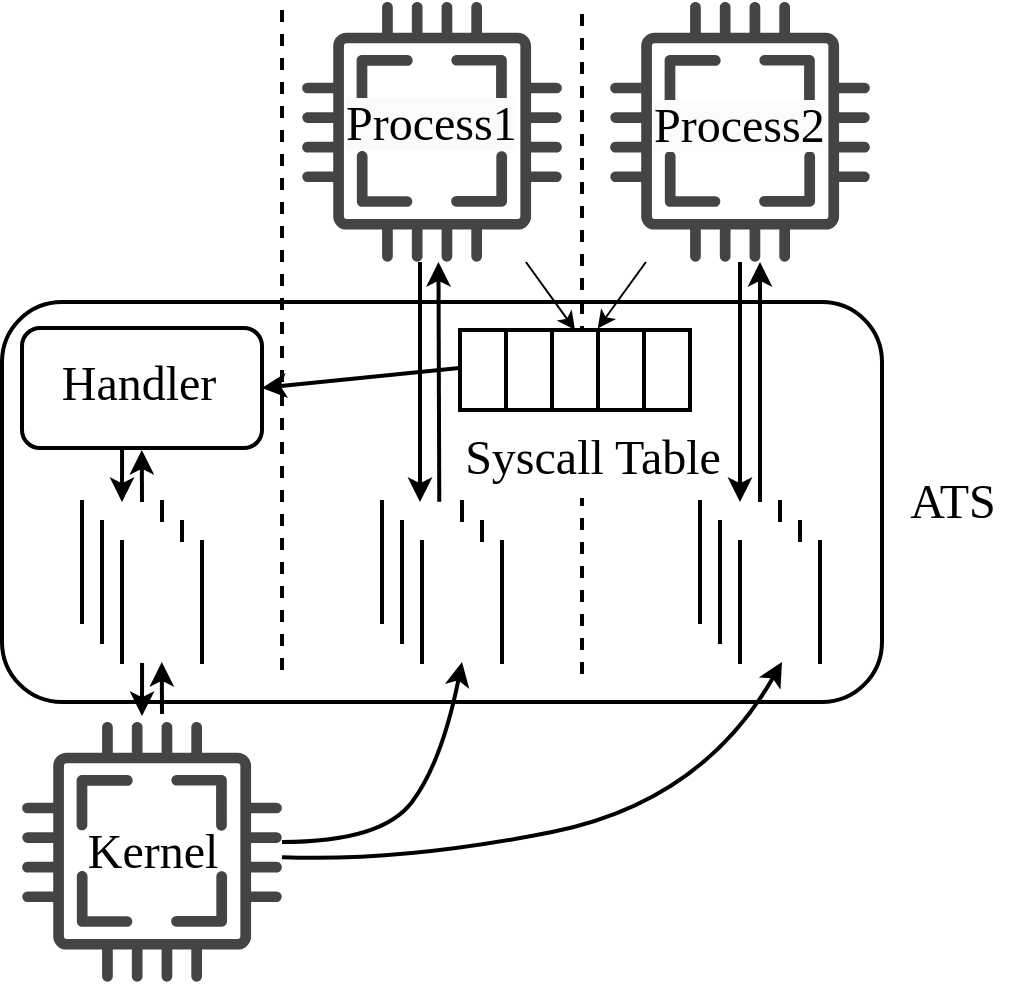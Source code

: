 <mxfile>
    <diagram id="-GO-oGS-a2X57LUgcvKu" name="第 1 页">
        <mxGraphModel dx="787" dy="497" grid="1" gridSize="10" guides="1" tooltips="1" connect="1" arrows="1" fold="1" page="1" pageScale="1" pageWidth="827" pageHeight="1169" math="0" shadow="0">
            <root>
                <mxCell id="0"/>
                <mxCell id="1" parent="0"/>
                <mxCell id="2" value="" style="rounded=1;whiteSpace=wrap;html=1;strokeWidth=2;" vertex="1" parent="1">
                    <mxGeometry x="110" y="300" width="440" height="200" as="geometry"/>
                </mxCell>
                <mxCell id="3" value="" style="endArrow=none;dashed=1;html=1;strokeWidth=2;rounded=1;" edge="1" parent="1">
                    <mxGeometry width="50" height="50" relative="1" as="geometry">
                        <mxPoint x="250" y="484" as="sourcePoint"/>
                        <mxPoint x="250" y="150" as="targetPoint"/>
                    </mxGeometry>
                </mxCell>
                <mxCell id="4" value="" style="endArrow=none;dashed=1;html=1;strokeWidth=2;rounded=1;" edge="1" parent="1">
                    <mxGeometry width="50" height="50" relative="1" as="geometry">
                        <mxPoint x="400" y="486" as="sourcePoint"/>
                        <mxPoint x="400" y="150" as="targetPoint"/>
                    </mxGeometry>
                </mxCell>
                <mxCell id="15" value="" style="shape=table;html=1;whiteSpace=wrap;startSize=0;container=1;collapsible=0;childLayout=tableLayout;fontFamily=Times New Roman;fontSize=48;strokeWidth=2;fillColor=#FFFFFF;" vertex="1" parent="1">
                    <mxGeometry x="339" y="314" width="115" height="40" as="geometry"/>
                </mxCell>
                <mxCell id="16" value="" style="shape=tableRow;horizontal=0;startSize=0;swimlaneHead=0;swimlaneBody=0;top=0;left=0;bottom=0;right=0;collapsible=0;dropTarget=0;fillColor=none;points=[[0,0.5],[1,0.5]];portConstraint=eastwest;fontFamily=Times New Roman;fontSize=48;" vertex="1" parent="15">
                    <mxGeometry width="115" height="40" as="geometry"/>
                </mxCell>
                <mxCell id="17" value="" style="shape=partialRectangle;html=1;whiteSpace=wrap;connectable=0;fillColor=none;top=0;left=0;bottom=0;right=0;overflow=hidden;fontFamily=Times New Roman;fontSize=48;" vertex="1" parent="16">
                    <mxGeometry width="23" height="40" as="geometry">
                        <mxRectangle width="23" height="40" as="alternateBounds"/>
                    </mxGeometry>
                </mxCell>
                <mxCell id="18" style="shape=partialRectangle;html=1;whiteSpace=wrap;connectable=0;fillColor=none;top=0;left=0;bottom=0;right=0;overflow=hidden;fontFamily=Times New Roman;fontSize=48;" vertex="1" parent="16">
                    <mxGeometry x="23" width="23" height="40" as="geometry">
                        <mxRectangle width="23" height="40" as="alternateBounds"/>
                    </mxGeometry>
                </mxCell>
                <mxCell id="19" style="shape=partialRectangle;html=1;whiteSpace=wrap;connectable=0;fillColor=none;top=0;left=0;bottom=0;right=0;overflow=hidden;fontFamily=Times New Roman;fontSize=48;" vertex="1" parent="16">
                    <mxGeometry x="46" width="23" height="40" as="geometry">
                        <mxRectangle width="23" height="40" as="alternateBounds"/>
                    </mxGeometry>
                </mxCell>
                <mxCell id="20" style="shape=partialRectangle;html=1;whiteSpace=wrap;connectable=0;fillColor=none;top=0;left=0;bottom=0;right=0;overflow=hidden;fontFamily=Times New Roman;fontSize=48;" vertex="1" parent="16">
                    <mxGeometry x="69" width="23" height="40" as="geometry">
                        <mxRectangle width="23" height="40" as="alternateBounds"/>
                    </mxGeometry>
                </mxCell>
                <mxCell id="21" style="shape=partialRectangle;html=1;whiteSpace=wrap;connectable=0;fillColor=none;top=0;left=0;bottom=0;right=0;overflow=hidden;fontFamily=Times New Roman;fontSize=48;" vertex="1" parent="16">
                    <mxGeometry x="92" width="23" height="40" as="geometry">
                        <mxRectangle width="23" height="40" as="alternateBounds"/>
                    </mxGeometry>
                </mxCell>
                <mxCell id="33" value="" style="group" vertex="1" connectable="0" parent="1">
                    <mxGeometry x="150" y="400" width="60" height="80" as="geometry"/>
                </mxCell>
                <mxCell id="34" value="" style="shape=partialRectangle;whiteSpace=wrap;html=1;bottom=0;top=0;fillColor=default;strokeWidth=2;" vertex="1" parent="33">
                    <mxGeometry width="40" height="60" as="geometry"/>
                </mxCell>
                <mxCell id="35" value="" style="shape=partialRectangle;whiteSpace=wrap;html=1;bottom=0;top=0;fillColor=default;strokeWidth=2;" vertex="1" parent="33">
                    <mxGeometry x="10" y="10" width="40" height="60" as="geometry"/>
                </mxCell>
                <mxCell id="36" value="" style="shape=partialRectangle;whiteSpace=wrap;html=1;bottom=0;top=0;fillColor=default;strokeWidth=2;" vertex="1" parent="33">
                    <mxGeometry x="20" y="20" width="40" height="60" as="geometry"/>
                </mxCell>
                <mxCell id="45" value="" style="endArrow=classic;html=1;strokeWidth=2;entryX=0.499;entryY=1.017;entryDx=0;entryDy=0;entryPerimeter=0;" edge="1" parent="33" target="49">
                    <mxGeometry width="50" height="50" relative="1" as="geometry">
                        <mxPoint x="30" as="sourcePoint"/>
                        <mxPoint x="29.989" y="-29.326" as="targetPoint"/>
                    </mxGeometry>
                </mxCell>
                <mxCell id="46" value="" style="endArrow=classic;html=1;strokeWidth=2;exitX=0.417;exitY=1.008;exitDx=0;exitDy=0;exitPerimeter=0;" edge="1" parent="33" source="49">
                    <mxGeometry width="50" height="50" relative="1" as="geometry">
                        <mxPoint x="19.999" y="-29.429" as="sourcePoint"/>
                        <mxPoint x="20" as="targetPoint"/>
                    </mxGeometry>
                </mxCell>
                <mxCell id="55" value="" style="endArrow=classic;html=1;strokeColor=#000000;entryX=0.599;entryY=-0.018;entryDx=0;entryDy=0;entryPerimeter=0;" edge="1" parent="1" target="15" source="66">
                    <mxGeometry width="50" height="50" relative="1" as="geometry">
                        <mxPoint x="420.151" y="286.992" as="sourcePoint"/>
                        <mxPoint x="420.004" y="433.01" as="targetPoint"/>
                    </mxGeometry>
                </mxCell>
                <mxCell id="57" value="" style="endArrow=classic;html=1;strokeWidth=2;entryX=1;entryY=0.5;entryDx=0;entryDy=0;exitX=-0.003;exitY=0.476;exitDx=0;exitDy=0;exitPerimeter=0;" edge="1" parent="1" source="16" target="49">
                    <mxGeometry width="50" height="50" relative="1" as="geometry">
                        <mxPoint x="260" y="471" as="sourcePoint"/>
                        <mxPoint x="250.5" y="441" as="targetPoint"/>
                    </mxGeometry>
                </mxCell>
                <mxCell id="58" value="&lt;font face=&quot;Times New Roman&quot; style=&quot;font-size: 24px;&quot;&gt;ATS&lt;/font&gt;" style="text;html=1;align=center;verticalAlign=middle;resizable=0;points=[];autosize=1;strokeColor=none;fillColor=none;" vertex="1" parent="1">
                    <mxGeometry x="550" y="380" width="70" height="40" as="geometry"/>
                </mxCell>
                <mxCell id="59" value="" style="group" vertex="1" connectable="0" parent="1">
                    <mxGeometry x="120" y="510" width="130" height="130" as="geometry"/>
                </mxCell>
                <mxCell id="60" value="" style="sketch=0;pointerEvents=1;shadow=0;dashed=0;html=1;strokeColor=none;fillColor=#434445;aspect=fixed;labelPosition=center;verticalLabelPosition=bottom;verticalAlign=top;align=center;outlineConnect=0;shape=mxgraph.vvd.cpu;" vertex="1" parent="59">
                    <mxGeometry width="130" height="130" as="geometry"/>
                </mxCell>
                <mxCell id="61" value="&lt;font face=&quot;Times New Roman&quot; style=&quot;font-size: 24px;&quot;&gt;Kernel&lt;/font&gt;" style="text;html=1;align=center;verticalAlign=middle;resizable=0;points=[];autosize=1;strokeColor=none;fillColor=none;" vertex="1" parent="59">
                    <mxGeometry x="20" y="45" width="90" height="40" as="geometry"/>
                </mxCell>
                <mxCell id="62" value="" style="group" vertex="1" connectable="0" parent="1">
                    <mxGeometry x="260" y="150" width="130" height="130" as="geometry"/>
                </mxCell>
                <mxCell id="63" value="" style="sketch=0;pointerEvents=1;shadow=0;dashed=0;html=1;strokeColor=none;fillColor=#434445;aspect=fixed;labelPosition=center;verticalLabelPosition=bottom;verticalAlign=top;align=center;outlineConnect=0;shape=mxgraph.vvd.cpu;" vertex="1" parent="62">
                    <mxGeometry width="130" height="130" as="geometry"/>
                </mxCell>
                <mxCell id="96" value="&lt;span style=&quot;color: rgb(0, 0, 0); font-family: &amp;quot;Times New Roman&amp;quot;; font-size: 24px; font-style: normal; font-variant-ligatures: normal; font-variant-caps: normal; font-weight: 400; letter-spacing: normal; orphans: 2; text-align: center; text-indent: 0px; text-transform: none; widows: 2; word-spacing: 0px; -webkit-text-stroke-width: 0px; background-color: rgb(251, 251, 251); text-decoration-thickness: initial; text-decoration-style: initial; text-decoration-color: initial; float: none; display: inline !important;&quot;&gt;Process1&lt;/span&gt;" style="text;whiteSpace=wrap;html=1;" vertex="1" parent="62">
                    <mxGeometry x="20" y="40" width="90" height="50" as="geometry"/>
                </mxCell>
                <mxCell id="65" value="" style="group" vertex="1" connectable="0" parent="1">
                    <mxGeometry x="414" y="150" width="130" height="130" as="geometry"/>
                </mxCell>
                <mxCell id="66" value="" style="sketch=0;pointerEvents=1;shadow=0;dashed=0;html=1;strokeColor=none;fillColor=#434445;aspect=fixed;labelPosition=center;verticalLabelPosition=bottom;verticalAlign=top;align=center;outlineConnect=0;shape=mxgraph.vvd.cpu;" vertex="1" parent="65">
                    <mxGeometry width="130" height="130" as="geometry"/>
                </mxCell>
                <mxCell id="97" value="&lt;span style=&quot;color: rgb(0, 0, 0); font-family: &amp;quot;Times New Roman&amp;quot;; font-size: 24px; font-style: normal; font-variant-ligatures: normal; font-variant-caps: normal; font-weight: 400; letter-spacing: normal; orphans: 2; text-align: center; text-indent: 0px; text-transform: none; widows: 2; word-spacing: 0px; -webkit-text-stroke-width: 0px; background-color: rgb(251, 251, 251); text-decoration-thickness: initial; text-decoration-style: initial; text-decoration-color: initial; float: none; display: inline !important;&quot;&gt;Process2&lt;/span&gt;" style="text;whiteSpace=wrap;html=1;" vertex="1" parent="65">
                    <mxGeometry x="20" y="41" width="90" height="50" as="geometry"/>
                </mxCell>
                <mxCell id="77" value="" style="endArrow=classic;html=1;strokeColor=#000000;entryX=0.5;entryY=0;entryDx=0;entryDy=0;" edge="1" parent="1" source="63" target="15">
                    <mxGeometry width="50" height="50" relative="1" as="geometry">
                        <mxPoint x="444.477" y="290.0" as="sourcePoint"/>
                        <mxPoint x="390" y="320" as="targetPoint"/>
                    </mxGeometry>
                </mxCell>
                <mxCell id="54" value="&lt;font face=&quot;Times New Roman&quot; style=&quot;font-size: 24px;&quot;&gt;Syscall Table&lt;/font&gt;" style="text;html=1;align=center;verticalAlign=middle;resizable=0;points=[];autosize=1;strokeColor=none;fillColor=default;" vertex="1" parent="1">
                    <mxGeometry x="330" y="358" width="150" height="40" as="geometry"/>
                </mxCell>
                <mxCell id="79" value="" style="group" vertex="1" connectable="0" parent="1">
                    <mxGeometry x="120" y="313" width="120" height="60" as="geometry"/>
                </mxCell>
                <mxCell id="49" value="" style="rounded=1;whiteSpace=wrap;html=1;strokeWidth=2;fillColor=default;" vertex="1" parent="79">
                    <mxGeometry width="120" height="60" as="geometry"/>
                </mxCell>
                <mxCell id="50" value="&lt;font face=&quot;Times New Roman&quot; style=&quot;font-size: 24px;&quot;&gt;Handler&lt;br&gt;&lt;/font&gt;" style="text;html=1;align=center;verticalAlign=middle;resizable=0;points=[];autosize=1;strokeColor=none;fillColor=none;" vertex="1" parent="79">
                    <mxGeometry x="8" y="8" width="100" height="40" as="geometry"/>
                </mxCell>
                <mxCell id="80" value="" style="group" vertex="1" connectable="0" parent="1">
                    <mxGeometry x="300" y="400" width="60" height="80" as="geometry"/>
                </mxCell>
                <mxCell id="81" value="" style="shape=partialRectangle;whiteSpace=wrap;html=1;bottom=0;top=0;fillColor=default;strokeWidth=2;" vertex="1" parent="80">
                    <mxGeometry width="40" height="60" as="geometry"/>
                </mxCell>
                <mxCell id="82" value="" style="shape=partialRectangle;whiteSpace=wrap;html=1;bottom=0;top=0;fillColor=default;strokeWidth=2;" vertex="1" parent="80">
                    <mxGeometry x="10" y="10" width="40" height="60" as="geometry"/>
                </mxCell>
                <mxCell id="83" value="" style="shape=partialRectangle;whiteSpace=wrap;html=1;bottom=0;top=0;fillColor=default;strokeWidth=2;" vertex="1" parent="80">
                    <mxGeometry x="20" y="20" width="40" height="60" as="geometry"/>
                </mxCell>
                <mxCell id="85" value="" style="endArrow=classic;html=1;strokeWidth=2;" edge="1" parent="80">
                    <mxGeometry width="50" height="50" relative="1" as="geometry">
                        <mxPoint x="19" y="-120" as="sourcePoint"/>
                        <mxPoint x="19" as="targetPoint"/>
                    </mxGeometry>
                </mxCell>
                <mxCell id="86" value="" style="group" vertex="1" connectable="0" parent="1">
                    <mxGeometry x="459" y="400" width="60" height="80" as="geometry"/>
                </mxCell>
                <mxCell id="87" value="" style="shape=partialRectangle;whiteSpace=wrap;html=1;bottom=0;top=0;fillColor=default;strokeWidth=2;" vertex="1" parent="86">
                    <mxGeometry width="40" height="60" as="geometry"/>
                </mxCell>
                <mxCell id="88" value="" style="shape=partialRectangle;whiteSpace=wrap;html=1;bottom=0;top=0;fillColor=default;strokeWidth=2;" vertex="1" parent="86">
                    <mxGeometry x="10" y="10" width="40" height="60" as="geometry"/>
                </mxCell>
                <mxCell id="89" value="" style="shape=partialRectangle;whiteSpace=wrap;html=1;bottom=0;top=0;fillColor=default;strokeWidth=2;" vertex="1" parent="86">
                    <mxGeometry x="20" y="20" width="40" height="60" as="geometry"/>
                </mxCell>
                <mxCell id="90" value="" style="endArrow=classic;html=1;strokeWidth=2;" edge="1" parent="86">
                    <mxGeometry width="50" height="50" relative="1" as="geometry">
                        <mxPoint x="30" as="sourcePoint"/>
                        <mxPoint x="30" y="-120" as="targetPoint"/>
                    </mxGeometry>
                </mxCell>
                <mxCell id="91" value="" style="endArrow=classic;html=1;strokeWidth=2;" edge="1" parent="86" source="66">
                    <mxGeometry width="50" height="50" relative="1" as="geometry">
                        <mxPoint x="19.999" y="-29.429" as="sourcePoint"/>
                        <mxPoint x="20" as="targetPoint"/>
                    </mxGeometry>
                </mxCell>
                <mxCell id="84" value="" style="endArrow=classic;html=1;strokeWidth=2;exitX=0.641;exitY=-0.002;exitDx=0;exitDy=0;exitPerimeter=0;" edge="1" parent="1">
                    <mxGeometry width="50" height="50" relative="1" as="geometry">
                        <mxPoint x="328.64" y="399.88" as="sourcePoint"/>
                        <mxPoint x="328.225" y="280" as="targetPoint"/>
                    </mxGeometry>
                </mxCell>
                <mxCell id="92" value="" style="curved=1;endArrow=classic;html=1;strokeWidth=2;" edge="1" parent="1">
                    <mxGeometry width="50" height="50" relative="1" as="geometry">
                        <mxPoint x="250" y="570" as="sourcePoint"/>
                        <mxPoint x="340" y="480" as="targetPoint"/>
                        <Array as="points">
                            <mxPoint x="300" y="570"/>
                            <mxPoint x="330" y="530"/>
                        </Array>
                    </mxGeometry>
                </mxCell>
                <mxCell id="93" value="" style="curved=1;endArrow=classic;html=1;strokeWidth=2;" edge="1" parent="1" source="60">
                    <mxGeometry width="50" height="50" relative="1" as="geometry">
                        <mxPoint x="260" y="580" as="sourcePoint"/>
                        <mxPoint x="500" y="480" as="targetPoint"/>
                        <Array as="points">
                            <mxPoint x="310" y="580"/>
                            <mxPoint x="460" y="550"/>
                        </Array>
                    </mxGeometry>
                </mxCell>
                <mxCell id="94" value="" style="endArrow=classic;html=1;strokeWidth=2;exitX=0.417;exitY=1.008;exitDx=0;exitDy=0;exitPerimeter=0;" edge="1" parent="1">
                    <mxGeometry width="50" height="50" relative="1" as="geometry">
                        <mxPoint x="180.04" y="480.48" as="sourcePoint"/>
                        <mxPoint x="180" y="507" as="targetPoint"/>
                    </mxGeometry>
                </mxCell>
                <mxCell id="95" value="" style="endArrow=classic;html=1;strokeWidth=2;entryX=0.499;entryY=1.017;entryDx=0;entryDy=0;entryPerimeter=0;" edge="1" parent="1">
                    <mxGeometry width="50" height="50" relative="1" as="geometry">
                        <mxPoint x="190" y="506" as="sourcePoint"/>
                        <mxPoint x="189.88" y="480.02" as="targetPoint"/>
                    </mxGeometry>
                </mxCell>
            </root>
        </mxGraphModel>
    </diagram>
</mxfile>